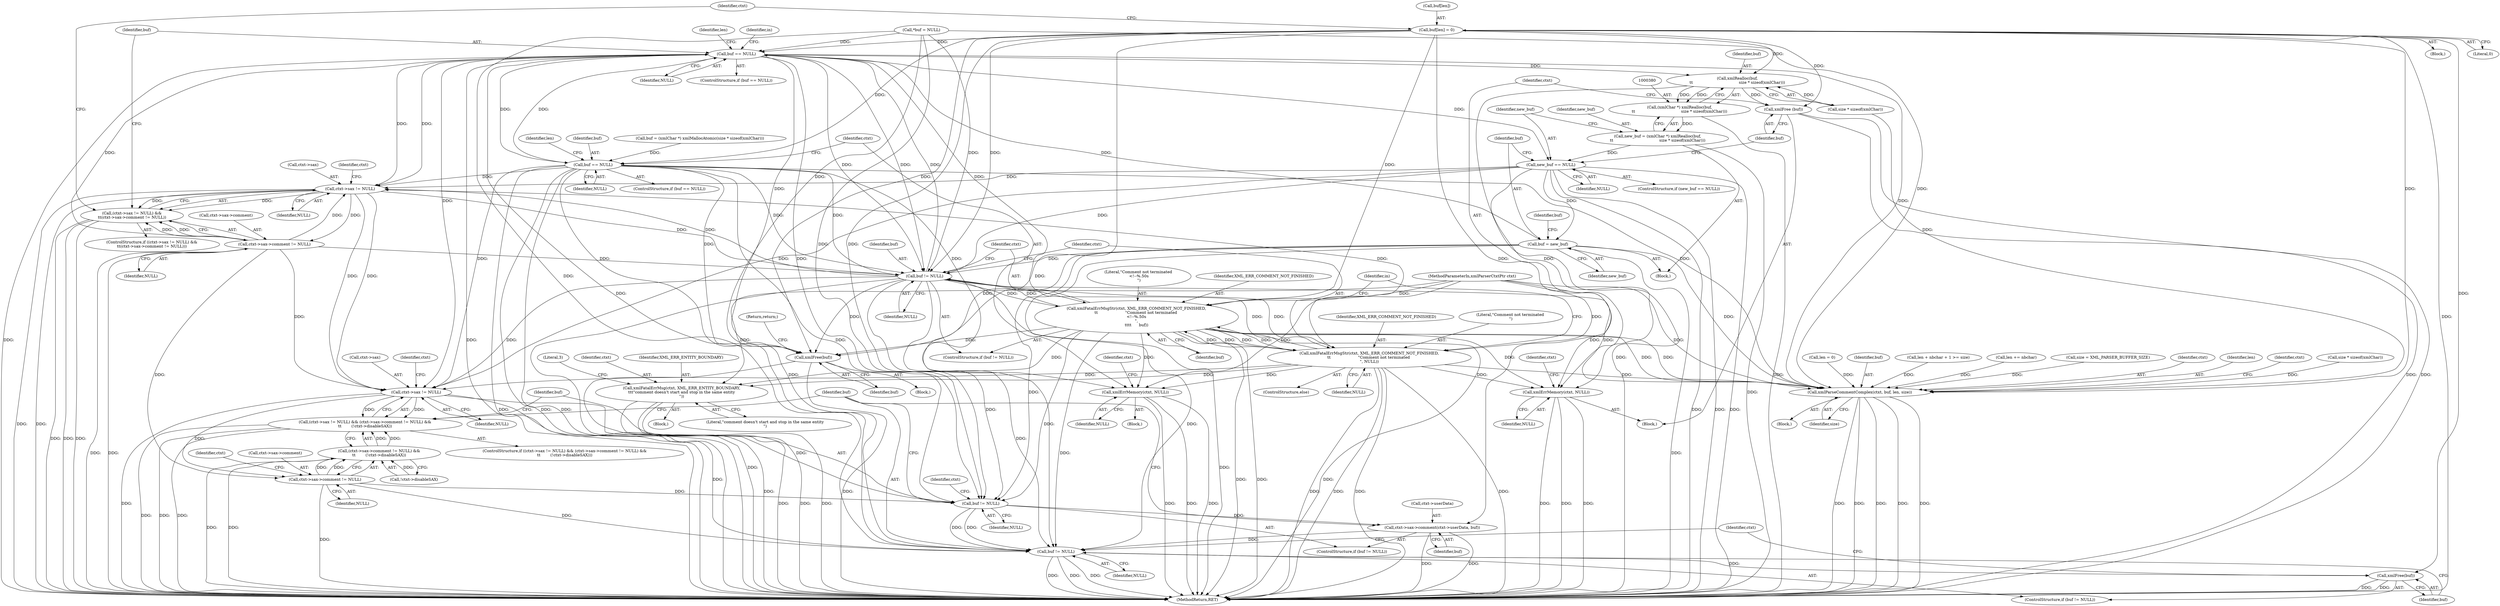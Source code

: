 digraph "0_Chrome_d0947db40187f4708c58e64cbd6013faf9eddeed_8@array" {
"1000420" [label="(Call,buf[len] = 0)"];
"1000307" [label="(Call,buf == NULL)"];
"1000293" [label="(Call,ctxt->sax != NULL)"];
"1000292" [label="(Call,(ctxt->sax != NULL) &&\n\t\t(ctxt->sax->comment != NULL))"];
"1000298" [label="(Call,ctxt->sax->comment != NULL)"];
"1000548" [label="(Call,ctxt->sax != NULL)"];
"1000547" [label="(Call,(ctxt->sax != NULL) && (ctxt->sax->comment != NULL) &&\n\t\t        (!ctxt->disableSAX))"];
"1000554" [label="(Call,ctxt->sax->comment != NULL)"];
"1000553" [label="(Call,(ctxt->sax->comment != NULL) &&\n\t\t        (!ctxt->disableSAX))"];
"1000567" [label="(Call,buf != NULL)"];
"1000570" [label="(Call,ctxt->sax->comment(ctxt->userData, buf))"];
"1000577" [label="(Call,buf != NULL)"];
"1000580" [label="(Call,xmlFree(buf))"];
"1000595" [label="(Call,buf != NULL)"];
"1000501" [label="(Call,xmlFree(buf))"];
"1000598" [label="(Call,xmlFatalErrMsgStr(ctxt, XML_ERR_COMMENT_NOT_FINISHED,\n\t\t                      \"Comment not terminated \n<!--%.50s\n\",\n\t\t\t\t      buf))"];
"1000347" [label="(Call,xmlErrMemory(ctxt, NULL))"];
"1000394" [label="(Call,xmlErrMemory(ctxt, NULL))"];
"1000540" [label="(Call,xmlFatalErrMsg(ctxt, XML_ERR_ENTITY_BOUNDARY,\n\t\t\t\"comment doesn't start and stop in the same entity\n\"))"];
"1000604" [label="(Call,xmlFatalErrMsgStr(ctxt, XML_ERR_COMMENT_NOT_FINISHED,\n\t\t                      \"Comment not terminated \n\", NULL))"];
"1000640" [label="(Call,xmlParseCommentComplex(ctxt, buf, len, size))"];
"1000343" [label="(Call,buf == NULL)"];
"1000381" [label="(Call,xmlRealloc(buf,\n\t\t                                     size * sizeof(xmlChar)))"];
"1000379" [label="(Call,(xmlChar *) xmlRealloc(buf,\n\t\t                                     size * sizeof(xmlChar)))"];
"1000377" [label="(Call,new_buf = (xmlChar *) xmlRealloc(buf,\n\t\t                                     size * sizeof(xmlChar)))"];
"1000388" [label="(Call,new_buf == NULL)"];
"1000403" [label="(Call,buf = new_buf)"];
"1000392" [label="(Call,xmlFree (buf))"];
"1000549" [label="(Call,ctxt->sax)"];
"1000605" [label="(Identifier,ctxt)"];
"1000116" [label="(Call,len = 0)"];
"1000421" [label="(Call,buf[len])"];
"1000393" [label="(Identifier,buf)"];
"1000574" [label="(Identifier,buf)"];
"1000572" [label="(Identifier,ctxt)"];
"1000381" [label="(Call,xmlRealloc(buf,\n\t\t                                     size * sizeof(xmlChar)))"];
"1000291" [label="(ControlStructure,if ((ctxt->sax != NULL) &&\n\t\t(ctxt->sax->comment != NULL)))"];
"1000347" [label="(Call,xmlErrMemory(ctxt, NULL))"];
"1000561" [label="(Call,!ctxt->disableSAX)"];
"1000105" [label="(MethodParameterIn,xmlParserCtxtPtr ctxt)"];
"1000585" [label="(Identifier,ctxt)"];
"1000309" [label="(Identifier,NULL)"];
"1000363" [label="(Identifier,len)"];
"1000595" [label="(Call,buf != NULL)"];
"1000569" [label="(Identifier,NULL)"];
"1000539" [label="(Block,)"];
"1000560" [label="(Identifier,NULL)"];
"1000606" [label="(Identifier,XML_ERR_COMMENT_NOT_FINISHED)"];
"1000352" [label="(Identifier,ctxt)"];
"1000391" [label="(Block,)"];
"1000568" [label="(Identifier,buf)"];
"1000304" [label="(Identifier,NULL)"];
"1000293" [label="(Call,ctxt->sax != NULL)"];
"1000576" [label="(ControlStructure,if (buf != NULL))"];
"1000563" [label="(Identifier,ctxt)"];
"1000547" [label="(Call,(ctxt->sax != NULL) && (ctxt->sax->comment != NULL) &&\n\t\t        (!ctxt->disableSAX))"];
"1000500" [label="(Block,)"];
"1000368" [label="(Block,)"];
"1000390" [label="(Identifier,NULL)"];
"1000642" [label="(Identifier,buf)"];
"1000292" [label="(Call,(ctxt->sax != NULL) &&\n\t\t(ctxt->sax->comment != NULL))"];
"1000603" [label="(ControlStructure,else)"];
"1000597" [label="(Identifier,NULL)"];
"1000579" [label="(Identifier,NULL)"];
"1000377" [label="(Call,new_buf = (xmlChar *) xmlRealloc(buf,\n\t\t                                     size * sizeof(xmlChar)))"];
"1000388" [label="(Call,new_buf == NULL)"];
"1000404" [label="(Identifier,buf)"];
"1000333" [label="(Call,buf = (xmlChar *) xmlMallocAtomic(size * sizeof(xmlChar)))"];
"1000644" [label="(Identifier,size)"];
"1000382" [label="(Identifier,buf)"];
"1000566" [label="(ControlStructure,if (buf != NULL))"];
"1000343" [label="(Call,buf == NULL)"];
"1000348" [label="(Identifier,ctxt)"];
"1000387" [label="(ControlStructure,if (new_buf == NULL))"];
"1000555" [label="(Call,ctxt->sax->comment)"];
"1000108" [label="(Call,*buf = NULL)"];
"1000294" [label="(Call,ctxt->sax)"];
"1000308" [label="(Identifier,buf)"];
"1000570" [label="(Call,ctxt->sax->comment(ctxt->userData, buf))"];
"1000395" [label="(Identifier,ctxt)"];
"1000608" [label="(Identifier,NULL)"];
"1000545" [label="(Literal,3)"];
"1000361" [label="(Call,len + nbchar + 1 >= size)"];
"1000580" [label="(Call,xmlFree(buf))"];
"1000554" [label="(Call,ctxt->sax->comment != NULL)"];
"1000417" [label="(Call,len += nbchar)"];
"1000394" [label="(Call,xmlErrMemory(ctxt, NULL))"];
"1000342" [label="(ControlStructure,if (buf == NULL))"];
"1000548" [label="(Call,ctxt->sax != NULL)"];
"1000543" [label="(Literal,\"comment doesn't start and stop in the same entity\n\")"];
"1000399" [label="(Identifier,ctxt)"];
"1000546" [label="(ControlStructure,if ((ctxt->sax != NULL) && (ctxt->sax->comment != NULL) &&\n\t\t        (!ctxt->disableSAX)))"];
"1000306" [label="(ControlStructure,if (buf == NULL))"];
"1000578" [label="(Identifier,buf)"];
"1000349" [label="(Identifier,NULL)"];
"1000571" [label="(Call,ctxt->userData)"];
"1000112" [label="(Call,size = XML_PARSER_BUFFER_SIZE)"];
"1000301" [label="(Identifier,ctxt)"];
"1000604" [label="(Call,xmlFatalErrMsgStr(ctxt, XML_ERR_COMMENT_NOT_FINISHED,\n\t\t                      \"Comment not terminated \n\", NULL))"];
"1000540" [label="(Call,xmlFatalErrMsg(ctxt, XML_ERR_ENTITY_BOUNDARY,\n\t\t\t\"comment doesn't start and stop in the same entity\n\"))"];
"1000346" [label="(Block,)"];
"1000641" [label="(Identifier,ctxt)"];
"1000552" [label="(Identifier,NULL)"];
"1000598" [label="(Call,xmlFatalErrMsgStr(ctxt, XML_ERR_COMMENT_NOT_FINISHED,\n\t\t                      \"Comment not terminated \n<!--%.50s\n\",\n\t\t\t\t      buf))"];
"1000379" [label="(Call,(xmlChar *) xmlRealloc(buf,\n\t\t                                     size * sizeof(xmlChar)))"];
"1000599" [label="(Identifier,ctxt)"];
"1000298" [label="(Call,ctxt->sax->comment != NULL)"];
"1000643" [label="(Identifier,len)"];
"1000581" [label="(Identifier,buf)"];
"1000299" [label="(Call,ctxt->sax->comment)"];
"1000596" [label="(Identifier,buf)"];
"1000577" [label="(Call,buf != NULL)"];
"1000396" [label="(Identifier,NULL)"];
"1000607" [label="(Literal,\"Comment not terminated \n\")"];
"1000602" [label="(Identifier,buf)"];
"1000541" [label="(Identifier,ctxt)"];
"1000305" [label="(Block,)"];
"1000307" [label="(Call,buf == NULL)"];
"1000357" [label="(Identifier,len)"];
"1000383" [label="(Call,size * sizeof(xmlChar))"];
"1000601" [label="(Literal,\"Comment not terminated \n<!--%.50s\n\")"];
"1000651" [label="(MethodReturn,RET)"];
"1000501" [label="(Call,xmlFree(buf))"];
"1000378" [label="(Identifier,new_buf)"];
"1000640" [label="(Call,xmlParseCommentComplex(ctxt, buf, len, size))"];
"1000345" [label="(Identifier,NULL)"];
"1000553" [label="(Call,(ctxt->sax->comment != NULL) &&\n\t\t        (!ctxt->disableSAX))"];
"1000344" [label="(Identifier,buf)"];
"1000403" [label="(Call,buf = new_buf)"];
"1000420" [label="(Call,buf[len] = 0)"];
"1000315" [label="(Identifier,in)"];
"1000503" [label="(Return,return;)"];
"1000557" [label="(Identifier,ctxt)"];
"1000600" [label="(Identifier,XML_ERR_COMMENT_NOT_FINISHED)"];
"1000594" [label="(ControlStructure,if (buf != NULL))"];
"1000409" [label="(Identifier,buf)"];
"1000502" [label="(Identifier,buf)"];
"1000405" [label="(Identifier,new_buf)"];
"1000428" [label="(Identifier,ctxt)"];
"1000610" [label="(Identifier,in)"];
"1000106" [label="(Block,)"];
"1000392" [label="(Call,xmlFree (buf))"];
"1000297" [label="(Identifier,NULL)"];
"1000647" [label="(Identifier,ctxt)"];
"1000424" [label="(Literal,0)"];
"1000338" [label="(Call,size * sizeof(xmlChar))"];
"1000542" [label="(Identifier,XML_ERR_ENTITY_BOUNDARY)"];
"1000389" [label="(Identifier,new_buf)"];
"1000567" [label="(Call,buf != NULL)"];
"1000420" -> "1000305"  [label="AST: "];
"1000420" -> "1000424"  [label="CFG: "];
"1000421" -> "1000420"  [label="AST: "];
"1000424" -> "1000420"  [label="AST: "];
"1000428" -> "1000420"  [label="CFG: "];
"1000420" -> "1000651"  [label="DDG: "];
"1000420" -> "1000307"  [label="DDG: "];
"1000420" -> "1000343"  [label="DDG: "];
"1000420" -> "1000381"  [label="DDG: "];
"1000420" -> "1000392"  [label="DDG: "];
"1000420" -> "1000501"  [label="DDG: "];
"1000420" -> "1000567"  [label="DDG: "];
"1000420" -> "1000570"  [label="DDG: "];
"1000420" -> "1000577"  [label="DDG: "];
"1000420" -> "1000580"  [label="DDG: "];
"1000420" -> "1000595"  [label="DDG: "];
"1000420" -> "1000598"  [label="DDG: "];
"1000420" -> "1000640"  [label="DDG: "];
"1000307" -> "1000306"  [label="AST: "];
"1000307" -> "1000309"  [label="CFG: "];
"1000308" -> "1000307"  [label="AST: "];
"1000309" -> "1000307"  [label="AST: "];
"1000315" -> "1000307"  [label="CFG: "];
"1000363" -> "1000307"  [label="CFG: "];
"1000307" -> "1000651"  [label="DDG: "];
"1000307" -> "1000651"  [label="DDG: "];
"1000307" -> "1000293"  [label="DDG: "];
"1000343" -> "1000307"  [label="DDG: "];
"1000598" -> "1000307"  [label="DDG: "];
"1000403" -> "1000307"  [label="DDG: "];
"1000595" -> "1000307"  [label="DDG: "];
"1000108" -> "1000307"  [label="DDG: "];
"1000298" -> "1000307"  [label="DDG: "];
"1000293" -> "1000307"  [label="DDG: "];
"1000307" -> "1000343"  [label="DDG: "];
"1000307" -> "1000381"  [label="DDG: "];
"1000307" -> "1000388"  [label="DDG: "];
"1000307" -> "1000501"  [label="DDG: "];
"1000307" -> "1000548"  [label="DDG: "];
"1000307" -> "1000567"  [label="DDG: "];
"1000307" -> "1000577"  [label="DDG: "];
"1000307" -> "1000595"  [label="DDG: "];
"1000307" -> "1000595"  [label="DDG: "];
"1000307" -> "1000640"  [label="DDG: "];
"1000293" -> "1000292"  [label="AST: "];
"1000293" -> "1000297"  [label="CFG: "];
"1000294" -> "1000293"  [label="AST: "];
"1000297" -> "1000293"  [label="AST: "];
"1000301" -> "1000293"  [label="CFG: "];
"1000292" -> "1000293"  [label="CFG: "];
"1000293" -> "1000651"  [label="DDG: "];
"1000293" -> "1000651"  [label="DDG: "];
"1000293" -> "1000292"  [label="DDG: "];
"1000293" -> "1000292"  [label="DDG: "];
"1000298" -> "1000293"  [label="DDG: "];
"1000595" -> "1000293"  [label="DDG: "];
"1000604" -> "1000293"  [label="DDG: "];
"1000343" -> "1000293"  [label="DDG: "];
"1000388" -> "1000293"  [label="DDG: "];
"1000293" -> "1000298"  [label="DDG: "];
"1000293" -> "1000548"  [label="DDG: "];
"1000293" -> "1000548"  [label="DDG: "];
"1000293" -> "1000595"  [label="DDG: "];
"1000292" -> "1000291"  [label="AST: "];
"1000292" -> "1000298"  [label="CFG: "];
"1000298" -> "1000292"  [label="AST: "];
"1000308" -> "1000292"  [label="CFG: "];
"1000428" -> "1000292"  [label="CFG: "];
"1000292" -> "1000651"  [label="DDG: "];
"1000292" -> "1000651"  [label="DDG: "];
"1000292" -> "1000651"  [label="DDG: "];
"1000298" -> "1000292"  [label="DDG: "];
"1000298" -> "1000292"  [label="DDG: "];
"1000298" -> "1000304"  [label="CFG: "];
"1000299" -> "1000298"  [label="AST: "];
"1000304" -> "1000298"  [label="AST: "];
"1000298" -> "1000651"  [label="DDG: "];
"1000298" -> "1000651"  [label="DDG: "];
"1000298" -> "1000548"  [label="DDG: "];
"1000298" -> "1000554"  [label="DDG: "];
"1000298" -> "1000595"  [label="DDG: "];
"1000548" -> "1000547"  [label="AST: "];
"1000548" -> "1000552"  [label="CFG: "];
"1000549" -> "1000548"  [label="AST: "];
"1000552" -> "1000548"  [label="AST: "];
"1000557" -> "1000548"  [label="CFG: "];
"1000547" -> "1000548"  [label="CFG: "];
"1000548" -> "1000651"  [label="DDG: "];
"1000548" -> "1000547"  [label="DDG: "];
"1000548" -> "1000547"  [label="DDG: "];
"1000595" -> "1000548"  [label="DDG: "];
"1000604" -> "1000548"  [label="DDG: "];
"1000343" -> "1000548"  [label="DDG: "];
"1000388" -> "1000548"  [label="DDG: "];
"1000548" -> "1000554"  [label="DDG: "];
"1000548" -> "1000567"  [label="DDG: "];
"1000548" -> "1000577"  [label="DDG: "];
"1000547" -> "1000546"  [label="AST: "];
"1000547" -> "1000553"  [label="CFG: "];
"1000553" -> "1000547"  [label="AST: "];
"1000568" -> "1000547"  [label="CFG: "];
"1000578" -> "1000547"  [label="CFG: "];
"1000547" -> "1000651"  [label="DDG: "];
"1000547" -> "1000651"  [label="DDG: "];
"1000547" -> "1000651"  [label="DDG: "];
"1000553" -> "1000547"  [label="DDG: "];
"1000553" -> "1000547"  [label="DDG: "];
"1000554" -> "1000553"  [label="AST: "];
"1000554" -> "1000560"  [label="CFG: "];
"1000555" -> "1000554"  [label="AST: "];
"1000560" -> "1000554"  [label="AST: "];
"1000563" -> "1000554"  [label="CFG: "];
"1000553" -> "1000554"  [label="CFG: "];
"1000554" -> "1000651"  [label="DDG: "];
"1000554" -> "1000553"  [label="DDG: "];
"1000554" -> "1000553"  [label="DDG: "];
"1000554" -> "1000567"  [label="DDG: "];
"1000554" -> "1000577"  [label="DDG: "];
"1000553" -> "1000561"  [label="CFG: "];
"1000561" -> "1000553"  [label="AST: "];
"1000553" -> "1000651"  [label="DDG: "];
"1000553" -> "1000651"  [label="DDG: "];
"1000561" -> "1000553"  [label="DDG: "];
"1000567" -> "1000566"  [label="AST: "];
"1000567" -> "1000569"  [label="CFG: "];
"1000568" -> "1000567"  [label="AST: "];
"1000569" -> "1000567"  [label="AST: "];
"1000572" -> "1000567"  [label="CFG: "];
"1000578" -> "1000567"  [label="CFG: "];
"1000343" -> "1000567"  [label="DDG: "];
"1000598" -> "1000567"  [label="DDG: "];
"1000403" -> "1000567"  [label="DDG: "];
"1000595" -> "1000567"  [label="DDG: "];
"1000108" -> "1000567"  [label="DDG: "];
"1000567" -> "1000570"  [label="DDG: "];
"1000567" -> "1000577"  [label="DDG: "];
"1000567" -> "1000577"  [label="DDG: "];
"1000570" -> "1000566"  [label="AST: "];
"1000570" -> "1000574"  [label="CFG: "];
"1000571" -> "1000570"  [label="AST: "];
"1000574" -> "1000570"  [label="AST: "];
"1000578" -> "1000570"  [label="CFG: "];
"1000570" -> "1000651"  [label="DDG: "];
"1000570" -> "1000651"  [label="DDG: "];
"1000570" -> "1000577"  [label="DDG: "];
"1000577" -> "1000576"  [label="AST: "];
"1000577" -> "1000579"  [label="CFG: "];
"1000578" -> "1000577"  [label="AST: "];
"1000579" -> "1000577"  [label="AST: "];
"1000581" -> "1000577"  [label="CFG: "];
"1000585" -> "1000577"  [label="CFG: "];
"1000577" -> "1000651"  [label="DDG: "];
"1000577" -> "1000651"  [label="DDG: "];
"1000577" -> "1000651"  [label="DDG: "];
"1000343" -> "1000577"  [label="DDG: "];
"1000598" -> "1000577"  [label="DDG: "];
"1000403" -> "1000577"  [label="DDG: "];
"1000595" -> "1000577"  [label="DDG: "];
"1000108" -> "1000577"  [label="DDG: "];
"1000577" -> "1000580"  [label="DDG: "];
"1000580" -> "1000576"  [label="AST: "];
"1000580" -> "1000581"  [label="CFG: "];
"1000581" -> "1000580"  [label="AST: "];
"1000585" -> "1000580"  [label="CFG: "];
"1000580" -> "1000651"  [label="DDG: "];
"1000580" -> "1000651"  [label="DDG: "];
"1000595" -> "1000594"  [label="AST: "];
"1000595" -> "1000597"  [label="CFG: "];
"1000596" -> "1000595"  [label="AST: "];
"1000597" -> "1000595"  [label="AST: "];
"1000599" -> "1000595"  [label="CFG: "];
"1000605" -> "1000595"  [label="CFG: "];
"1000595" -> "1000651"  [label="DDG: "];
"1000595" -> "1000651"  [label="DDG: "];
"1000595" -> "1000501"  [label="DDG: "];
"1000343" -> "1000595"  [label="DDG: "];
"1000343" -> "1000595"  [label="DDG: "];
"1000598" -> "1000595"  [label="DDG: "];
"1000403" -> "1000595"  [label="DDG: "];
"1000108" -> "1000595"  [label="DDG: "];
"1000604" -> "1000595"  [label="DDG: "];
"1000388" -> "1000595"  [label="DDG: "];
"1000595" -> "1000598"  [label="DDG: "];
"1000595" -> "1000604"  [label="DDG: "];
"1000595" -> "1000640"  [label="DDG: "];
"1000501" -> "1000500"  [label="AST: "];
"1000501" -> "1000502"  [label="CFG: "];
"1000502" -> "1000501"  [label="AST: "];
"1000503" -> "1000501"  [label="CFG: "];
"1000501" -> "1000651"  [label="DDG: "];
"1000501" -> "1000651"  [label="DDG: "];
"1000343" -> "1000501"  [label="DDG: "];
"1000598" -> "1000501"  [label="DDG: "];
"1000403" -> "1000501"  [label="DDG: "];
"1000108" -> "1000501"  [label="DDG: "];
"1000598" -> "1000594"  [label="AST: "];
"1000598" -> "1000602"  [label="CFG: "];
"1000599" -> "1000598"  [label="AST: "];
"1000600" -> "1000598"  [label="AST: "];
"1000601" -> "1000598"  [label="AST: "];
"1000602" -> "1000598"  [label="AST: "];
"1000610" -> "1000598"  [label="CFG: "];
"1000598" -> "1000651"  [label="DDG: "];
"1000598" -> "1000651"  [label="DDG: "];
"1000598" -> "1000651"  [label="DDG: "];
"1000598" -> "1000347"  [label="DDG: "];
"1000598" -> "1000394"  [label="DDG: "];
"1000598" -> "1000540"  [label="DDG: "];
"1000604" -> "1000598"  [label="DDG: "];
"1000604" -> "1000598"  [label="DDG: "];
"1000105" -> "1000598"  [label="DDG: "];
"1000598" -> "1000604"  [label="DDG: "];
"1000598" -> "1000604"  [label="DDG: "];
"1000598" -> "1000640"  [label="DDG: "];
"1000598" -> "1000640"  [label="DDG: "];
"1000347" -> "1000346"  [label="AST: "];
"1000347" -> "1000349"  [label="CFG: "];
"1000348" -> "1000347"  [label="AST: "];
"1000349" -> "1000347"  [label="AST: "];
"1000352" -> "1000347"  [label="CFG: "];
"1000347" -> "1000651"  [label="DDG: "];
"1000347" -> "1000651"  [label="DDG: "];
"1000347" -> "1000651"  [label="DDG: "];
"1000604" -> "1000347"  [label="DDG: "];
"1000105" -> "1000347"  [label="DDG: "];
"1000343" -> "1000347"  [label="DDG: "];
"1000394" -> "1000391"  [label="AST: "];
"1000394" -> "1000396"  [label="CFG: "];
"1000395" -> "1000394"  [label="AST: "];
"1000396" -> "1000394"  [label="AST: "];
"1000399" -> "1000394"  [label="CFG: "];
"1000394" -> "1000651"  [label="DDG: "];
"1000394" -> "1000651"  [label="DDG: "];
"1000394" -> "1000651"  [label="DDG: "];
"1000604" -> "1000394"  [label="DDG: "];
"1000105" -> "1000394"  [label="DDG: "];
"1000388" -> "1000394"  [label="DDG: "];
"1000540" -> "1000539"  [label="AST: "];
"1000540" -> "1000543"  [label="CFG: "];
"1000541" -> "1000540"  [label="AST: "];
"1000542" -> "1000540"  [label="AST: "];
"1000543" -> "1000540"  [label="AST: "];
"1000545" -> "1000540"  [label="CFG: "];
"1000540" -> "1000651"  [label="DDG: "];
"1000540" -> "1000651"  [label="DDG: "];
"1000540" -> "1000651"  [label="DDG: "];
"1000604" -> "1000540"  [label="DDG: "];
"1000105" -> "1000540"  [label="DDG: "];
"1000604" -> "1000603"  [label="AST: "];
"1000604" -> "1000608"  [label="CFG: "];
"1000605" -> "1000604"  [label="AST: "];
"1000606" -> "1000604"  [label="AST: "];
"1000607" -> "1000604"  [label="AST: "];
"1000608" -> "1000604"  [label="AST: "];
"1000610" -> "1000604"  [label="CFG: "];
"1000604" -> "1000651"  [label="DDG: "];
"1000604" -> "1000651"  [label="DDG: "];
"1000604" -> "1000651"  [label="DDG: "];
"1000604" -> "1000651"  [label="DDG: "];
"1000105" -> "1000604"  [label="DDG: "];
"1000604" -> "1000640"  [label="DDG: "];
"1000640" -> "1000106"  [label="AST: "];
"1000640" -> "1000644"  [label="CFG: "];
"1000641" -> "1000640"  [label="AST: "];
"1000642" -> "1000640"  [label="AST: "];
"1000643" -> "1000640"  [label="AST: "];
"1000644" -> "1000640"  [label="AST: "];
"1000647" -> "1000640"  [label="CFG: "];
"1000640" -> "1000651"  [label="DDG: "];
"1000640" -> "1000651"  [label="DDG: "];
"1000640" -> "1000651"  [label="DDG: "];
"1000640" -> "1000651"  [label="DDG: "];
"1000640" -> "1000651"  [label="DDG: "];
"1000105" -> "1000640"  [label="DDG: "];
"1000343" -> "1000640"  [label="DDG: "];
"1000403" -> "1000640"  [label="DDG: "];
"1000108" -> "1000640"  [label="DDG: "];
"1000116" -> "1000640"  [label="DDG: "];
"1000417" -> "1000640"  [label="DDG: "];
"1000338" -> "1000640"  [label="DDG: "];
"1000383" -> "1000640"  [label="DDG: "];
"1000361" -> "1000640"  [label="DDG: "];
"1000112" -> "1000640"  [label="DDG: "];
"1000343" -> "1000342"  [label="AST: "];
"1000343" -> "1000345"  [label="CFG: "];
"1000344" -> "1000343"  [label="AST: "];
"1000345" -> "1000343"  [label="AST: "];
"1000348" -> "1000343"  [label="CFG: "];
"1000357" -> "1000343"  [label="CFG: "];
"1000343" -> "1000651"  [label="DDG: "];
"1000343" -> "1000651"  [label="DDG: "];
"1000343" -> "1000651"  [label="DDG: "];
"1000333" -> "1000343"  [label="DDG: "];
"1000381" -> "1000379"  [label="AST: "];
"1000381" -> "1000383"  [label="CFG: "];
"1000382" -> "1000381"  [label="AST: "];
"1000383" -> "1000381"  [label="AST: "];
"1000379" -> "1000381"  [label="CFG: "];
"1000381" -> "1000651"  [label="DDG: "];
"1000381" -> "1000379"  [label="DDG: "];
"1000381" -> "1000379"  [label="DDG: "];
"1000383" -> "1000381"  [label="DDG: "];
"1000381" -> "1000392"  [label="DDG: "];
"1000379" -> "1000377"  [label="AST: "];
"1000380" -> "1000379"  [label="AST: "];
"1000377" -> "1000379"  [label="CFG: "];
"1000379" -> "1000651"  [label="DDG: "];
"1000379" -> "1000377"  [label="DDG: "];
"1000377" -> "1000368"  [label="AST: "];
"1000378" -> "1000377"  [label="AST: "];
"1000389" -> "1000377"  [label="CFG: "];
"1000377" -> "1000651"  [label="DDG: "];
"1000377" -> "1000388"  [label="DDG: "];
"1000388" -> "1000387"  [label="AST: "];
"1000388" -> "1000390"  [label="CFG: "];
"1000389" -> "1000388"  [label="AST: "];
"1000390" -> "1000388"  [label="AST: "];
"1000393" -> "1000388"  [label="CFG: "];
"1000404" -> "1000388"  [label="CFG: "];
"1000388" -> "1000651"  [label="DDG: "];
"1000388" -> "1000651"  [label="DDG: "];
"1000388" -> "1000651"  [label="DDG: "];
"1000388" -> "1000403"  [label="DDG: "];
"1000403" -> "1000368"  [label="AST: "];
"1000403" -> "1000405"  [label="CFG: "];
"1000404" -> "1000403"  [label="AST: "];
"1000405" -> "1000403"  [label="AST: "];
"1000409" -> "1000403"  [label="CFG: "];
"1000403" -> "1000651"  [label="DDG: "];
"1000392" -> "1000391"  [label="AST: "];
"1000392" -> "1000393"  [label="CFG: "];
"1000393" -> "1000392"  [label="AST: "];
"1000395" -> "1000392"  [label="CFG: "];
"1000392" -> "1000651"  [label="DDG: "];
"1000392" -> "1000651"  [label="DDG: "];
}
